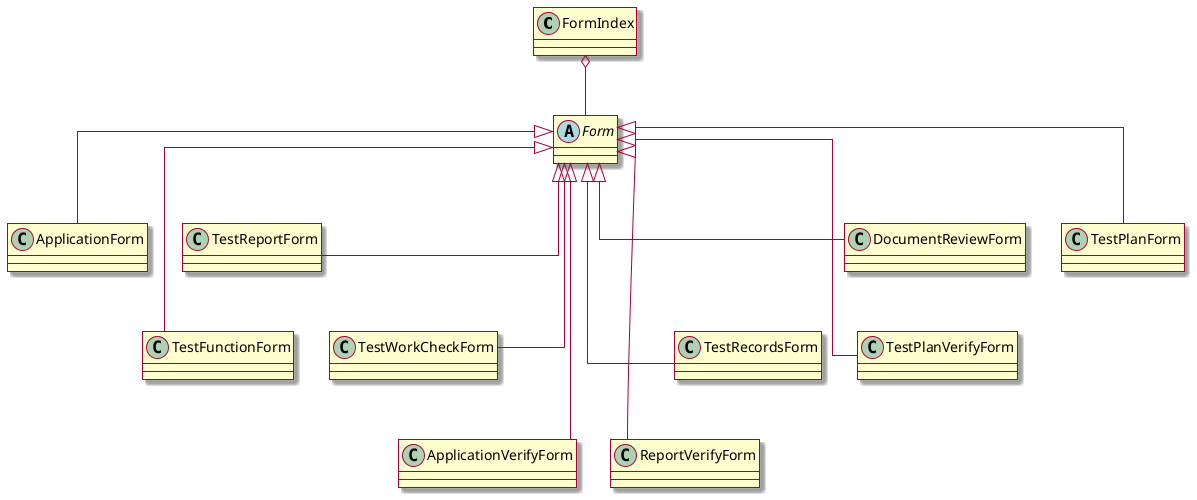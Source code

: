 @startuml

skin rose

skinparam groupInheritance 1
skinparam linetype ortho

class FormIndex {
}
class ApplicationForm {
}

class TestReportForm {
}


class TestFunctionForm {
}

abstract class Form {
}
class TestWorkCheckForm {
}

class ApplicationVerifyForm {
}
class ReportVerifyForm {
}
class TestRecordsForm {
}

class TestPlanVerifyForm {
}

class DocumentReviewForm {
}

class TestPlanForm {
}

FormIndex o-- Form

Form <|-- ApplicationForm
Form <|-- TestReportForm
Form <|--- TestFunctionForm
Form <|--- TestWorkCheckForm
Form <|---- ApplicationVerifyForm
Form <|---- ReportVerifyForm
Form <|--- TestRecordsForm
Form <|--- TestPlanVerifyForm
Form <|-- DocumentReviewForm
Form <|-- TestPlanForm



@enduml